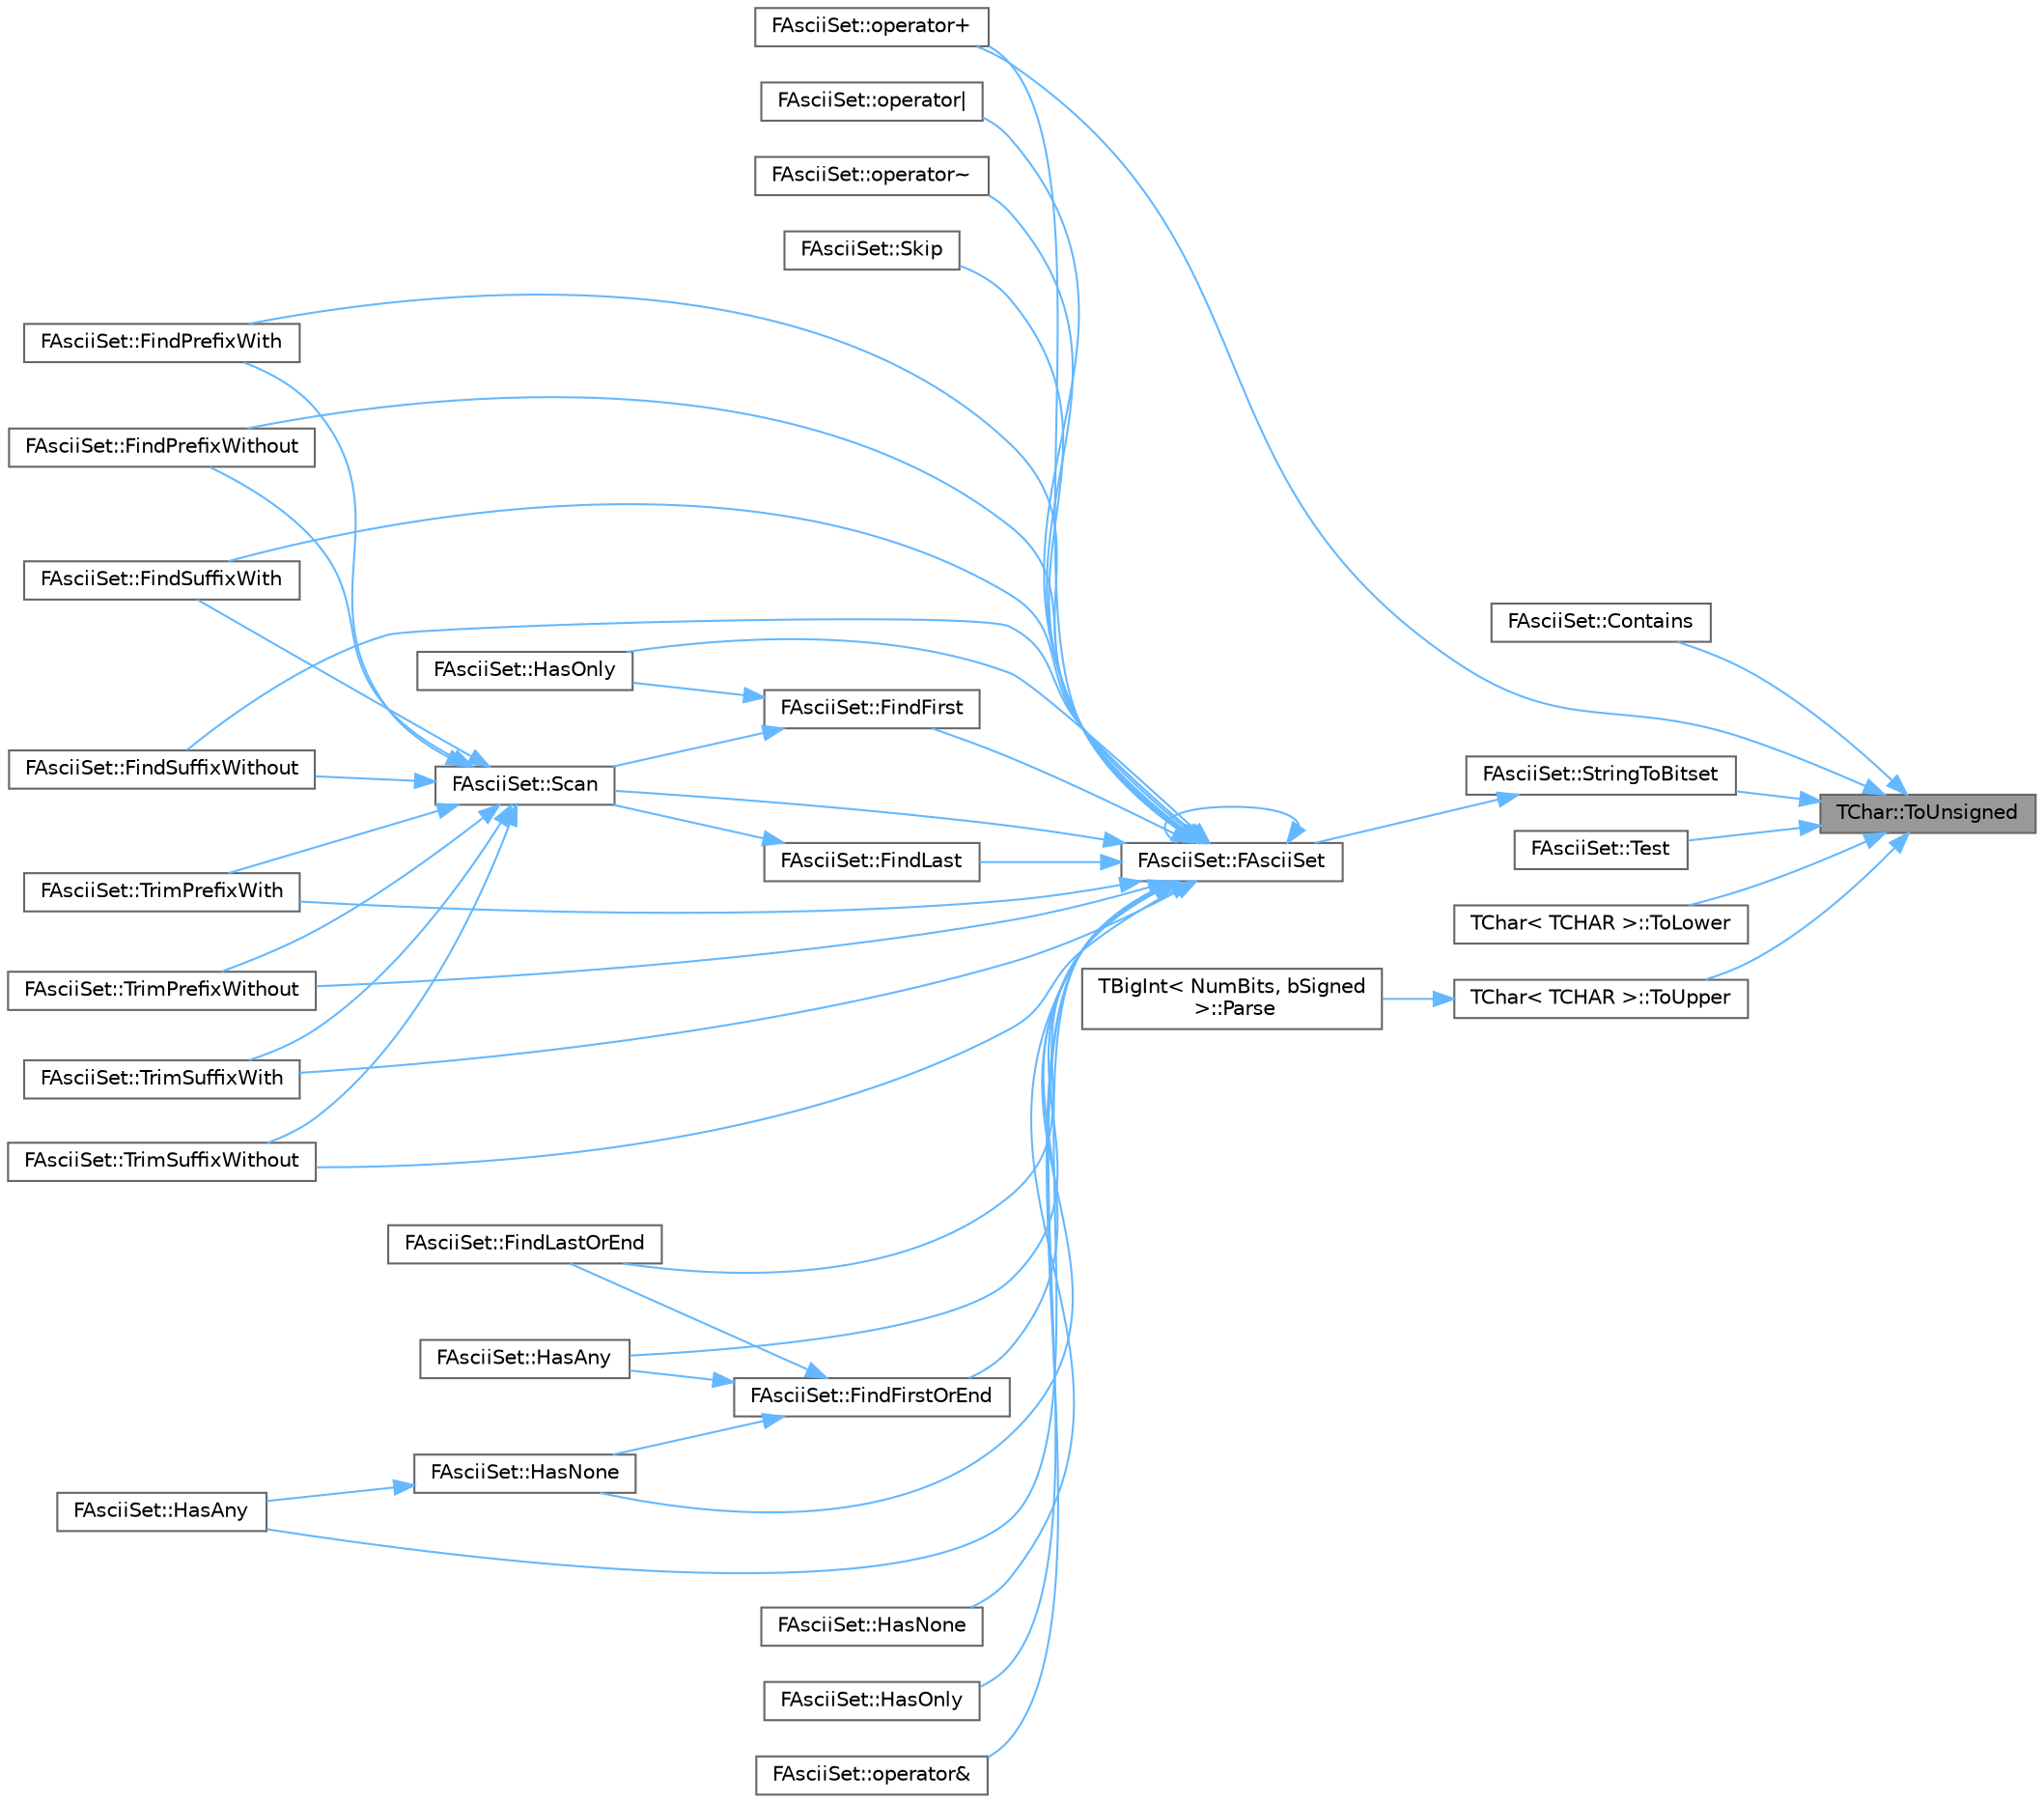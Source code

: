 digraph "TChar::ToUnsigned"
{
 // INTERACTIVE_SVG=YES
 // LATEX_PDF_SIZE
  bgcolor="transparent";
  edge [fontname=Helvetica,fontsize=10,labelfontname=Helvetica,labelfontsize=10];
  node [fontname=Helvetica,fontsize=10,shape=box,height=0.2,width=0.4];
  rankdir="RL";
  Node1 [id="Node000001",label="TChar::ToUnsigned",height=0.2,width=0.4,color="gray40", fillcolor="grey60", style="filled", fontcolor="black",tooltip="Avoid sign extension problems with signed characters smaller than int."];
  Node1 -> Node2 [id="edge1_Node000001_Node000002",dir="back",color="steelblue1",style="solid",tooltip=" "];
  Node2 [id="Node000002",label="FAsciiSet::Contains",height=0.2,width=0.4,color="grey40", fillcolor="white", style="filled",URL="$d4/d0e/classFAsciiSet.html#ae104fb3927e31dbe451464c735259e05",tooltip="Returns true if a character is part of the set."];
  Node1 -> Node3 [id="edge2_Node000001_Node000003",dir="back",color="steelblue1",style="solid",tooltip=" "];
  Node3 [id="Node000003",label="FAsciiSet::operator+",height=0.2,width=0.4,color="grey40", fillcolor="white", style="filled",URL="$d4/d0e/classFAsciiSet.html#aa79d736845f47bd07ec5ae0d67f1344c",tooltip="Create new set with specified character in it."];
  Node1 -> Node4 [id="edge3_Node000001_Node000004",dir="back",color="steelblue1",style="solid",tooltip=" "];
  Node4 [id="Node000004",label="FAsciiSet::StringToBitset",height=0.2,width=0.4,color="grey40", fillcolor="white", style="filled",URL="$d4/d0e/classFAsciiSet.html#acff49003da8d1a2b67ad3228a356511f",tooltip=" "];
  Node4 -> Node5 [id="edge4_Node000004_Node000005",dir="back",color="steelblue1",style="solid",tooltip=" "];
  Node5 [id="Node000005",label="FAsciiSet::FAsciiSet",height=0.2,width=0.4,color="grey40", fillcolor="white", style="filled",URL="$d4/d0e/classFAsciiSet.html#a7b7d908591ae47262a153985cda8abfa",tooltip=" "];
  Node5 -> Node5 [id="edge5_Node000005_Node000005",dir="back",color="steelblue1",style="solid",tooltip=" "];
  Node5 -> Node6 [id="edge6_Node000005_Node000006",dir="back",color="steelblue1",style="solid",tooltip=" "];
  Node6 [id="Node000006",label="FAsciiSet::FindFirst",height=0.2,width=0.4,color="grey40", fillcolor="white", style="filled",URL="$d4/d0e/classFAsciiSet.html#a5ec09fe5502852b0b2811083c95d2ce1",tooltip=" "];
  Node6 -> Node7 [id="edge7_Node000006_Node000007",dir="back",color="steelblue1",style="solid",tooltip=" "];
  Node7 [id="Node000007",label="FAsciiSet::HasOnly",height=0.2,width=0.4,color="grey40", fillcolor="white", style="filled",URL="$d4/d0e/classFAsciiSet.html#a7cb4ba3f7cfe390c1dbfc4db532726e9",tooltip="Test if string contains any character outside of set."];
  Node6 -> Node8 [id="edge8_Node000006_Node000008",dir="back",color="steelblue1",style="solid",tooltip=" "];
  Node8 [id="Node000008",label="FAsciiSet::Scan",height=0.2,width=0.4,color="grey40", fillcolor="white", style="filled",URL="$d4/d0e/classFAsciiSet.html#a85bba9d030f471ba077615944ce39d89",tooltip=" "];
  Node8 -> Node9 [id="edge9_Node000008_Node000009",dir="back",color="steelblue1",style="solid",tooltip=" "];
  Node9 [id="Node000009",label="FAsciiSet::FindPrefixWith",height=0.2,width=0.4,color="grey40", fillcolor="white", style="filled",URL="$d4/d0e/classFAsciiSet.html#ae71b3dfc2a05775f0af9c131b717894e",tooltip="Get initial substring with all characters in set."];
  Node8 -> Node10 [id="edge10_Node000008_Node000010",dir="back",color="steelblue1",style="solid",tooltip=" "];
  Node10 [id="Node000010",label="FAsciiSet::FindPrefixWithout",height=0.2,width=0.4,color="grey40", fillcolor="white", style="filled",URL="$d4/d0e/classFAsciiSet.html#a3911f66a5b2a91e9ca3ceef0926b1cf8",tooltip="Get initial substring with no characters in set."];
  Node8 -> Node11 [id="edge11_Node000008_Node000011",dir="back",color="steelblue1",style="solid",tooltip=" "];
  Node11 [id="Node000011",label="FAsciiSet::FindSuffixWith",height=0.2,width=0.4,color="grey40", fillcolor="white", style="filled",URL="$d4/d0e/classFAsciiSet.html#ac7b8ff518388088ae17e3cc31c53c6df",tooltip="Get trailing substring with all characters in set."];
  Node8 -> Node12 [id="edge12_Node000008_Node000012",dir="back",color="steelblue1",style="solid",tooltip=" "];
  Node12 [id="Node000012",label="FAsciiSet::FindSuffixWithout",height=0.2,width=0.4,color="grey40", fillcolor="white", style="filled",URL="$d4/d0e/classFAsciiSet.html#ac23cdcddb83a5fbafea5dcecf09c6097",tooltip="Get trailing substring with no characters in set."];
  Node8 -> Node13 [id="edge13_Node000008_Node000013",dir="back",color="steelblue1",style="solid",tooltip=" "];
  Node13 [id="Node000013",label="FAsciiSet::TrimPrefixWith",height=0.2,width=0.4,color="grey40", fillcolor="white", style="filled",URL="$d4/d0e/classFAsciiSet.html#ac065908cbed6eafec58185c86964c7a3",tooltip="Trim initial characters in set."];
  Node8 -> Node14 [id="edge14_Node000008_Node000014",dir="back",color="steelblue1",style="solid",tooltip=" "];
  Node14 [id="Node000014",label="FAsciiSet::TrimPrefixWithout",height=0.2,width=0.4,color="grey40", fillcolor="white", style="filled",URL="$d4/d0e/classFAsciiSet.html#a9b74c03f3c93ad65fc40ba55c3293005",tooltip="Trim initial characters not in set."];
  Node8 -> Node15 [id="edge15_Node000008_Node000015",dir="back",color="steelblue1",style="solid",tooltip=" "];
  Node15 [id="Node000015",label="FAsciiSet::TrimSuffixWith",height=0.2,width=0.4,color="grey40", fillcolor="white", style="filled",URL="$d4/d0e/classFAsciiSet.html#a1d9718c78435e12e7437a6cd1ddd0618",tooltip="Trim trailing characters in set."];
  Node8 -> Node16 [id="edge16_Node000008_Node000016",dir="back",color="steelblue1",style="solid",tooltip=" "];
  Node16 [id="Node000016",label="FAsciiSet::TrimSuffixWithout",height=0.2,width=0.4,color="grey40", fillcolor="white", style="filled",URL="$d4/d0e/classFAsciiSet.html#a01cc4770c2079ccb849a50c586e1deab",tooltip="Trim trailing characters not in set."];
  Node5 -> Node17 [id="edge17_Node000005_Node000017",dir="back",color="steelblue1",style="solid",tooltip=" "];
  Node17 [id="Node000017",label="FAsciiSet::FindFirstOrEnd",height=0.2,width=0.4,color="grey40", fillcolor="white", style="filled",URL="$d4/d0e/classFAsciiSet.html#aba7346c873282b89e34b971b9ab52a93",tooltip="Find first character of string inside set or end pointer."];
  Node17 -> Node18 [id="edge18_Node000017_Node000018",dir="back",color="steelblue1",style="solid",tooltip=" "];
  Node18 [id="Node000018",label="FAsciiSet::FindLastOrEnd",height=0.2,width=0.4,color="grey40", fillcolor="white", style="filled",URL="$d4/d0e/classFAsciiSet.html#a06691021f517af8cc8bd43435071fec4",tooltip="Find last character of string inside set or end pointer."];
  Node17 -> Node19 [id="edge19_Node000017_Node000019",dir="back",color="steelblue1",style="solid",tooltip=" "];
  Node19 [id="Node000019",label="FAsciiSet::HasAny",height=0.2,width=0.4,color="grey40", fillcolor="white", style="filled",URL="$d4/d0e/classFAsciiSet.html#ad0c96ed38c52787aca3d729e4b6a1ce7",tooltip="Test if string contains any character in set."];
  Node17 -> Node20 [id="edge20_Node000017_Node000020",dir="back",color="steelblue1",style="solid",tooltip=" "];
  Node20 [id="Node000020",label="FAsciiSet::HasNone",height=0.2,width=0.4,color="grey40", fillcolor="white", style="filled",URL="$d4/d0e/classFAsciiSet.html#a05b48fd37e68b9fb16d86f7628307850",tooltip="Test if string contains no character in set."];
  Node20 -> Node21 [id="edge21_Node000020_Node000021",dir="back",color="steelblue1",style="solid",tooltip=" "];
  Node21 [id="Node000021",label="FAsciiSet::HasAny",height=0.2,width=0.4,color="grey40", fillcolor="white", style="filled",URL="$d4/d0e/classFAsciiSet.html#a3943b363110a8febec4b515196b86dac",tooltip="Test if string contains any character in set."];
  Node5 -> Node22 [id="edge22_Node000005_Node000022",dir="back",color="steelblue1",style="solid",tooltip=" "];
  Node22 [id="Node000022",label="FAsciiSet::FindLast",height=0.2,width=0.4,color="grey40", fillcolor="white", style="filled",URL="$d4/d0e/classFAsciiSet.html#a832119cdf8043efb5ed2c880d1ac70fd",tooltip=" "];
  Node22 -> Node8 [id="edge23_Node000022_Node000008",dir="back",color="steelblue1",style="solid",tooltip=" "];
  Node5 -> Node18 [id="edge24_Node000005_Node000018",dir="back",color="steelblue1",style="solid",tooltip=" "];
  Node5 -> Node9 [id="edge25_Node000005_Node000009",dir="back",color="steelblue1",style="solid",tooltip=" "];
  Node5 -> Node10 [id="edge26_Node000005_Node000010",dir="back",color="steelblue1",style="solid",tooltip=" "];
  Node5 -> Node11 [id="edge27_Node000005_Node000011",dir="back",color="steelblue1",style="solid",tooltip=" "];
  Node5 -> Node12 [id="edge28_Node000005_Node000012",dir="back",color="steelblue1",style="solid",tooltip=" "];
  Node5 -> Node19 [id="edge29_Node000005_Node000019",dir="back",color="steelblue1",style="solid",tooltip=" "];
  Node5 -> Node21 [id="edge30_Node000005_Node000021",dir="back",color="steelblue1",style="solid",tooltip=" "];
  Node5 -> Node20 [id="edge31_Node000005_Node000020",dir="back",color="steelblue1",style="solid",tooltip=" "];
  Node5 -> Node23 [id="edge32_Node000005_Node000023",dir="back",color="steelblue1",style="solid",tooltip=" "];
  Node23 [id="Node000023",label="FAsciiSet::HasNone",height=0.2,width=0.4,color="grey40", fillcolor="white", style="filled",URL="$d4/d0e/classFAsciiSet.html#a9d6bd6b519b27c68538439db1e2bac37",tooltip="Test if string contains no character in set."];
  Node5 -> Node24 [id="edge33_Node000005_Node000024",dir="back",color="steelblue1",style="solid",tooltip=" "];
  Node24 [id="Node000024",label="FAsciiSet::HasOnly",height=0.2,width=0.4,color="grey40", fillcolor="white", style="filled",URL="$d4/d0e/classFAsciiSet.html#a9fdbecc651895b8d343243ca7a615e51",tooltip="Test if string contains any character outside of set."];
  Node5 -> Node7 [id="edge34_Node000005_Node000007",dir="back",color="steelblue1",style="solid",tooltip=" "];
  Node5 -> Node25 [id="edge35_Node000005_Node000025",dir="back",color="steelblue1",style="solid",tooltip=" "];
  Node25 [id="Node000025",label="FAsciiSet::operator&",height=0.2,width=0.4,color="grey40", fillcolor="white", style="filled",URL="$d4/d0e/classFAsciiSet.html#a612b8164c8869d4079475716fb94c1b6",tooltip="Create new set containing only the characters that exist in both this and another specified set."];
  Node5 -> Node3 [id="edge36_Node000005_Node000003",dir="back",color="steelblue1",style="solid",tooltip=" "];
  Node5 -> Node26 [id="edge37_Node000005_Node000026",dir="back",color="steelblue1",style="solid",tooltip=" "];
  Node26 [id="Node000026",label="FAsciiSet::operator\|",height=0.2,width=0.4,color="grey40", fillcolor="white", style="filled",URL="$d4/d0e/classFAsciiSet.html#a2e368f638d386f9d74487b8ad20c29c7",tooltip="Create new set containing the combination of this set and another."];
  Node5 -> Node27 [id="edge38_Node000005_Node000027",dir="back",color="steelblue1",style="solid",tooltip=" "];
  Node27 [id="Node000027",label="FAsciiSet::operator~",height=0.2,width=0.4,color="grey40", fillcolor="white", style="filled",URL="$d4/d0e/classFAsciiSet.html#ac0f012f204dc6927760350853c5a460e",tooltip="Create new set containing inverse set of characters - likely including null-terminator."];
  Node5 -> Node8 [id="edge39_Node000005_Node000008",dir="back",color="steelblue1",style="solid",tooltip=" "];
  Node5 -> Node28 [id="edge40_Node000005_Node000028",dir="back",color="steelblue1",style="solid",tooltip=" "];
  Node28 [id="Node000028",label="FAsciiSet::Skip",height=0.2,width=0.4,color="grey40", fillcolor="white", style="filled",URL="$d4/d0e/classFAsciiSet.html#aa50718f2172e25bf7be14e98dd707ecf",tooltip="Find first character of string outside of set."];
  Node5 -> Node13 [id="edge41_Node000005_Node000013",dir="back",color="steelblue1",style="solid",tooltip=" "];
  Node5 -> Node14 [id="edge42_Node000005_Node000014",dir="back",color="steelblue1",style="solid",tooltip=" "];
  Node5 -> Node15 [id="edge43_Node000005_Node000015",dir="back",color="steelblue1",style="solid",tooltip=" "];
  Node5 -> Node16 [id="edge44_Node000005_Node000016",dir="back",color="steelblue1",style="solid",tooltip=" "];
  Node1 -> Node29 [id="edge45_Node000001_Node000029",dir="back",color="steelblue1",style="solid",tooltip=" "];
  Node29 [id="Node000029",label="FAsciiSet::Test",height=0.2,width=0.4,color="grey40", fillcolor="white", style="filled",URL="$d4/d0e/classFAsciiSet.html#ae43848cf65917d72ca14feb0ceed27f8",tooltip="Returns non-zero if a character is part of the set."];
  Node1 -> Node30 [id="edge46_Node000001_Node000030",dir="back",color="steelblue1",style="solid",tooltip=" "];
  Node30 [id="Node000030",label="TChar\< TCHAR \>::ToLower",height=0.2,width=0.4,color="grey40", fillcolor="white", style="filled",URL="$d2/d80/structTChar.html#a6e737576a73c3b3ee24db906b32dc499",tooltip=" "];
  Node1 -> Node31 [id="edge47_Node000001_Node000031",dir="back",color="steelblue1",style="solid",tooltip=" "];
  Node31 [id="Node000031",label="TChar\< TCHAR \>::ToUpper",height=0.2,width=0.4,color="grey40", fillcolor="white", style="filled",URL="$d2/d80/structTChar.html#aac4391f075601d2adf118e96acf8da83",tooltip=" "];
  Node31 -> Node32 [id="edge48_Node000031_Node000032",dir="back",color="steelblue1",style="solid",tooltip=" "];
  Node32 [id="Node000032",label="TBigInt\< NumBits, bSigned\l \>::Parse",height=0.2,width=0.4,color="grey40", fillcolor="white", style="filled",URL="$d1/db0/classTBigInt.html#ae40a06262cf2dce0c7add03dacb7b170",tooltip=" "];
}
